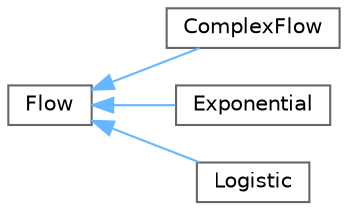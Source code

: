 digraph "Graphical Class Hierarchy"
{
 // LATEX_PDF_SIZE
  bgcolor="transparent";
  edge [fontname=Helvetica,fontsize=10,labelfontname=Helvetica,labelfontsize=10];
  node [fontname=Helvetica,fontsize=10,shape=box,height=0.2,width=0.4];
  rankdir="LR";
  Node0 [label="Flow",height=0.2,width=0.4,color="grey40", fillcolor="white", style="filled",URL="$class_flow.html",tooltip="Flows abstract class."];
  Node0 -> Node1 [dir="back",color="steelblue1",style="solid"];
  Node1 [label="ComplexFlow",height=0.2,width=0.4,color="grey40", fillcolor="white", style="filled",URL="$class_complex_flow.html",tooltip=" "];
  Node0 -> Node2 [dir="back",color="steelblue1",style="solid"];
  Node2 [label="Exponential",height=0.2,width=0.4,color="grey40", fillcolor="white", style="filled",URL="$class_exponential.html",tooltip=" "];
  Node0 -> Node3 [dir="back",color="steelblue1",style="solid"];
  Node3 [label="Logistic",height=0.2,width=0.4,color="grey40", fillcolor="white", style="filled",URL="$class_logistic.html",tooltip=" "];
}
